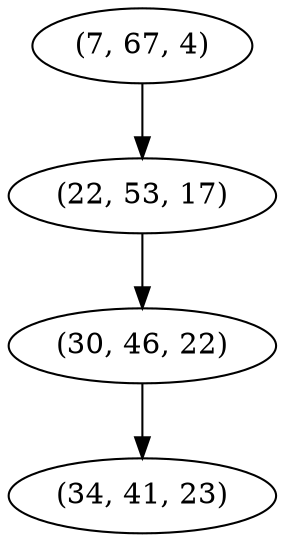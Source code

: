 digraph tree {
    "(7, 67, 4)";
    "(22, 53, 17)";
    "(30, 46, 22)";
    "(34, 41, 23)";
    "(7, 67, 4)" -> "(22, 53, 17)";
    "(22, 53, 17)" -> "(30, 46, 22)";
    "(30, 46, 22)" -> "(34, 41, 23)";
}
